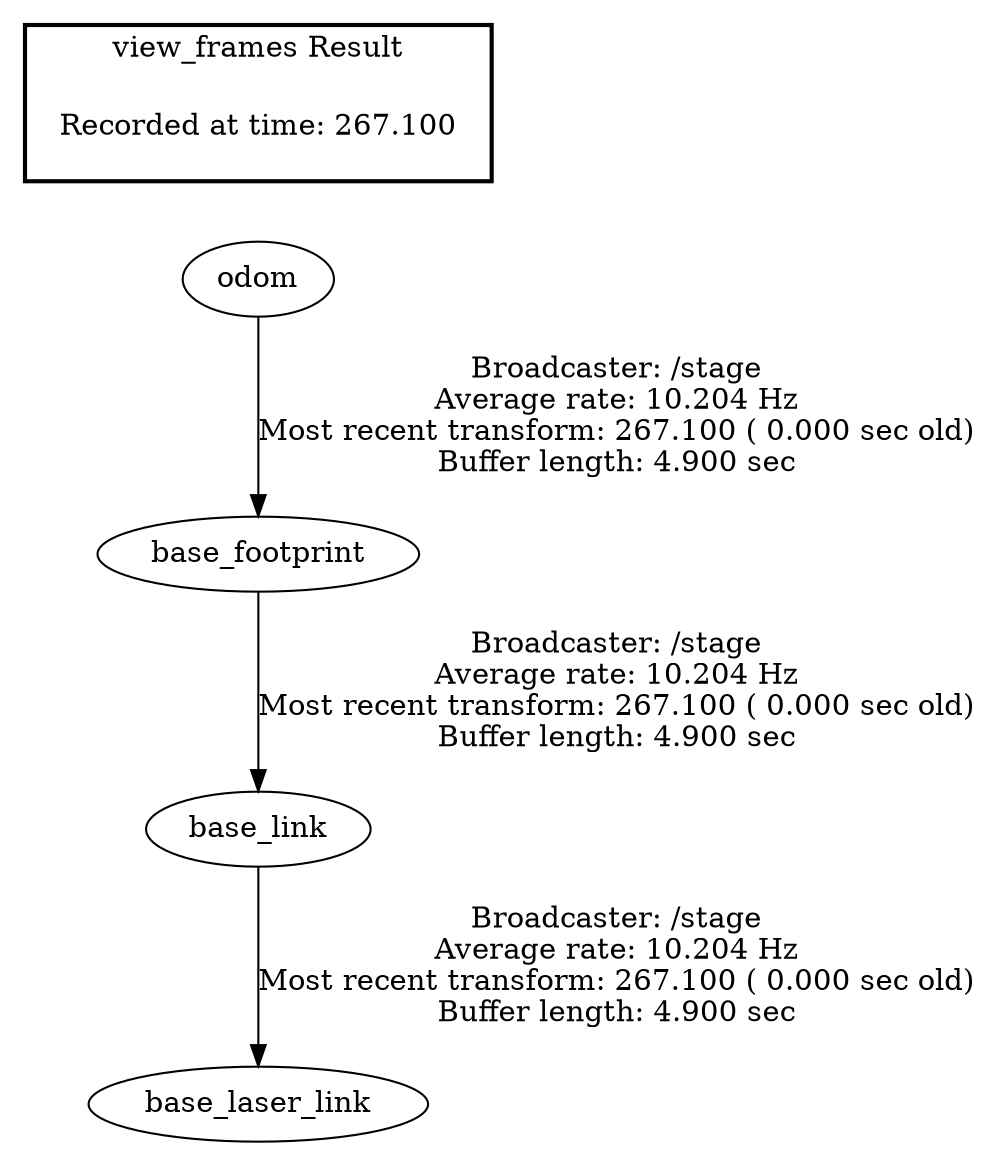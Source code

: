digraph G {
"base_link" -> "base_laser_link"[label="Broadcaster: /stage\nAverage rate: 10.204 Hz\nMost recent transform: 267.100 ( 0.000 sec old)\nBuffer length: 4.900 sec\n"];
"base_footprint" -> "base_link"[label="Broadcaster: /stage\nAverage rate: 10.204 Hz\nMost recent transform: 267.100 ( 0.000 sec old)\nBuffer length: 4.900 sec\n"];
"odom" -> "base_footprint"[label="Broadcaster: /stage\nAverage rate: 10.204 Hz\nMost recent transform: 267.100 ( 0.000 sec old)\nBuffer length: 4.900 sec\n"];
edge [style=invis];
 subgraph cluster_legend { style=bold; color=black; label ="view_frames Result";
"Recorded at time: 267.100"[ shape=plaintext ] ;
 }->"odom";
}